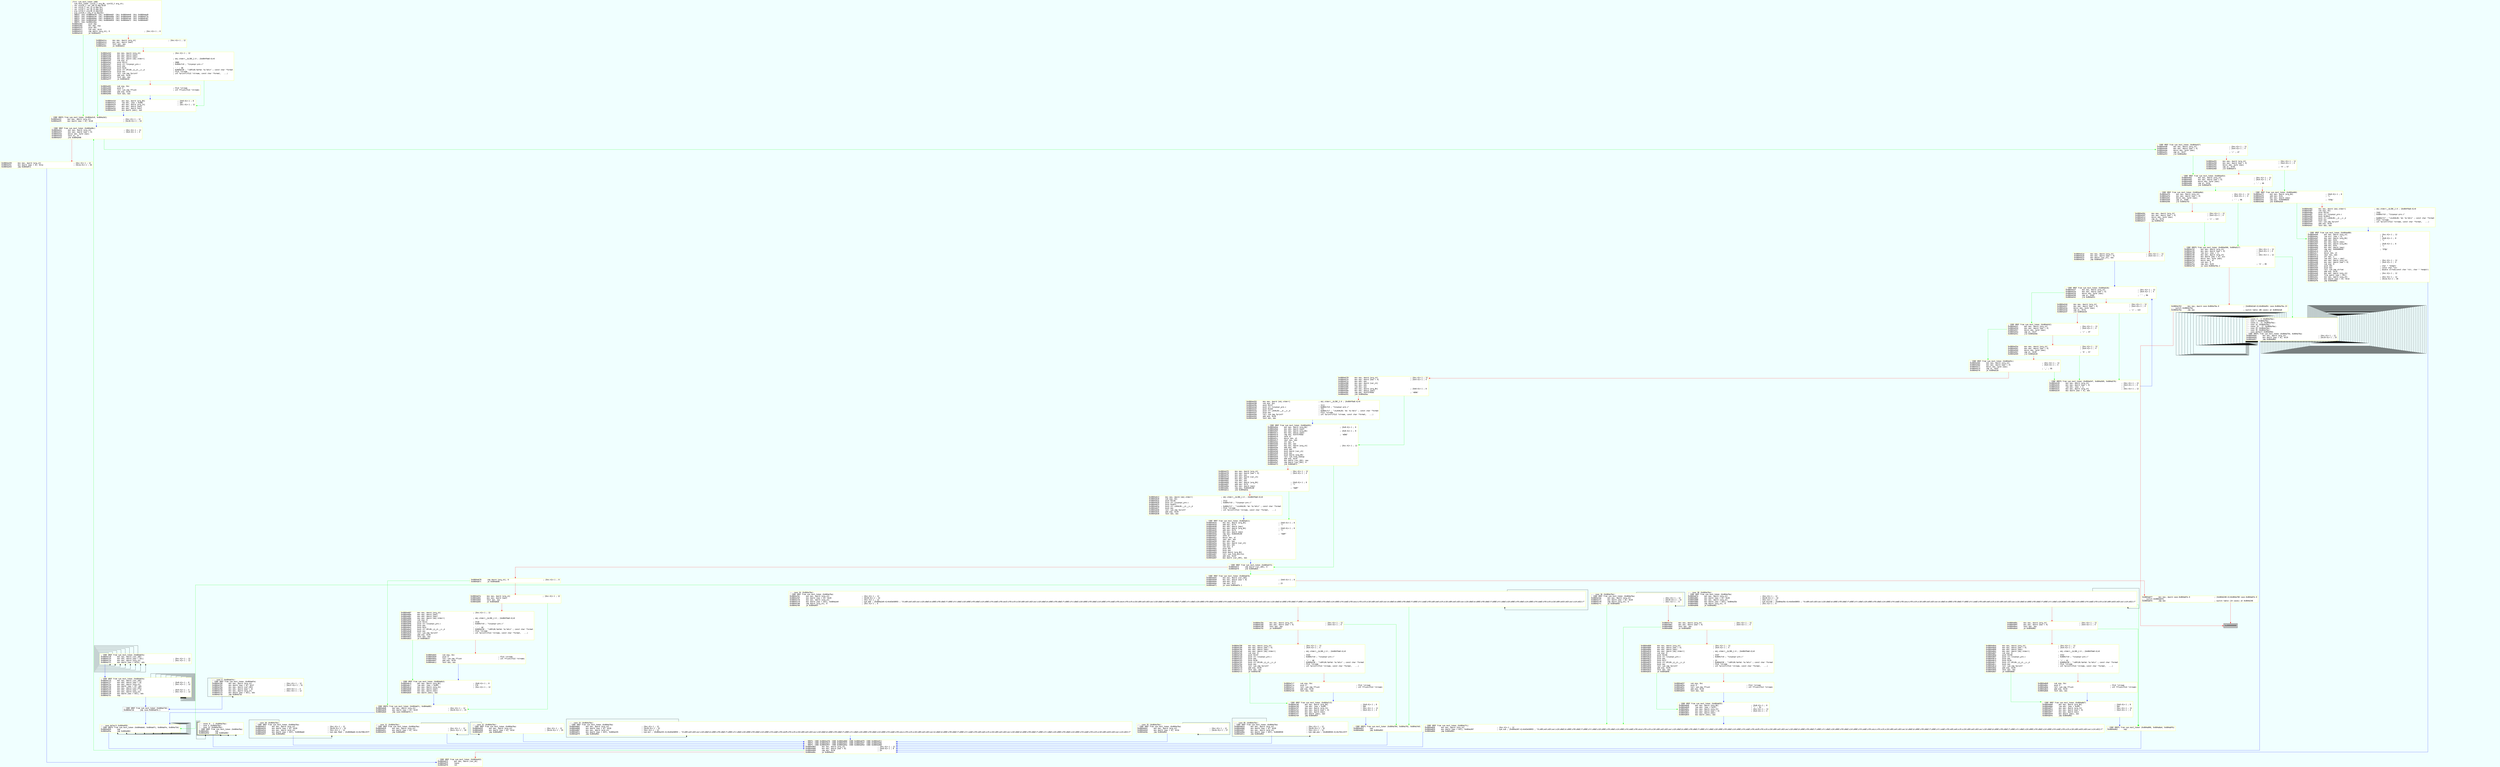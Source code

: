 digraph code {
	graph [bgcolor=azure fontsize=8 fontname="Courier" splines="ortho"];
	node [fillcolor=gray style=filled shape=box];
	edge [arrowhead="normal"];
	"0x0804a3bd" -> "0x0804a422" [color="green"];
	"0x0804a3bd" -> "0x0804a3ca" [color="red"];
	"0x0804a3bd" [URL="sym.next_token/0x0804a3bd", fillcolor="white",color="yellow", fontname="Courier",label="(fcn) sym.next_token 1466\l  sym.next_token (int32_t arg_8h, uint32_t arg_ch);\l; var uint32_t var_10h @ ebp-0x10\l; var int32_t var_ch @ ebp-0xc\l; var int32_t var_4h @ ebp-0x4\l; arg int32_t arg_8h @ ebp+0x8\l; arg uint32_t arg_ch @ ebp+0xc\l; XREFS: CALL 0x0804aa78  CALL 0x0804ab02  CALL 0x0804abb9  CALL 0x0804abd9  \l; XREFS: CALL 0x0804ac04  CALL 0x0804ad0a  CALL 0x0804aee8  CALL 0x0804af7b  \l; XREFS: CALL 0x0804b0dd  CALL 0x0804b155  CALL 0x0804b1ed  CALL 0x0804b387  \l; XREFS: CALL 0x0804b5e9  CALL 0x0804b820  CALL 0x0804ba72  CALL 0x0804bd07  \l; XREFS: CALL 0x0804c84a  \l0x0804a3bd      push ebp\l0x0804a3be      mov ebp, esp\l0x0804a3c0      push ebx\l0x0804a3c1      sub esp, 0x14\l0x0804a3c4      cmp dword [arg_ch], 0                                  ; [0xc:4]=-1 ; 0\l0x0804a3c8      je 0x804a422\l"]
	"0x0804a3ca" -> "0x0804a422" [color="green"];
	"0x0804a3ca" -> "0x0804a3d3" [color="red"];
	"0x0804a3ca" [URL="sym.next_token/0x0804a3ca", fillcolor="white",color="yellow", fontname="Courier",label="0x0804a3ca      mov eax, dword [arg_ch]                                ; [0xc:4]=-1 ; 12\l0x0804a3cd      mov eax, dword [eax]\l0x0804a3cf      test eax, eax\l0x0804a3d1      je 0x804a422\l"]
	"0x0804a3d3" -> "0x0804a410" [color="green"];
	"0x0804a3d3" -> "0x0804a401" [color="red"];
	"0x0804a3d3" [URL="sym.next_token/0x0804a3d3", fillcolor="white",color="yellow", fontname="Courier",label="0x0804a3d3      mov eax, dword [arg_ch]                                ; [0xc:4]=-1 ; 12\l0x0804a3d6      mov eax, dword [eax]\l0x0804a3d8      mov edx, dword [eax]\l0x0804a3da      mov eax, dword [obj.stderr]                            ; obj.stderr__GLIBC_2.0 ; [0x804f0a8:4]=0\l0x0804a3df      sub esp, 8\l0x0804a3e2      push 0xc11                                             ; 3089\l0x0804a3e7      push str.tinyexpr_pre.c                                ; 0x804cfc0 ; \"tinyexpr-pre.c\"\l0x0804a3ec      push edx\l0x0804a3ed      push 0x2e                                              ; '.' ; 46\l0x0804a3ef      push str.DFLOG:_d__d:__s:_d                            ; 0x804d230 ; \"\\nDFLOG:%d=%d: %s:%d\\n\" ; const char *format\l0x0804a3f4      push eax                                               ; FILE *stream\l0x0804a3f5      call sym.imp.fprintf                                   ; int fprintf(FILE *stream, const char *format,   ...)\l0x0804a3fa      add esp, 0x20\l0x0804a3fd      test eax, eax\l0x0804a3ff      je 0x804a410\l"]
	"0x0804a401" -> "0x0804a410" [color="blue"];
	"0x0804a401" [URL="sym.next_token/0x0804a401", fillcolor="white",color="yellow", fontname="Courier",label="0x0804a401      sub esp, 0xc\l0x0804a404      push 0                                                 ; FILE *stream\l0x0804a406      call sym.imp.fflush                                    ; int fflush(FILE *stream)\l0x0804a40b      add esp, 0x10\l0x0804a40e      test eax, eax\l"]
	"0x0804a410" -> "0x0804a422" [color="blue"];
	"0x0804a410" [URL="sym.next_token/0x0804a410", fillcolor="white",color="yellow", fontname="Courier",label="0x0804a410      mov eax, dword [arg_8h]                                ; [0x8:4]=-1 ; 8\l0x0804a413      lea edx, [eax + 0xb8]                                  ; 184\l0x0804a419      mov eax, dword [arg_ch]                                ; [0xc:4]=-1 ; 12\l0x0804a41c      mov eax, dword [eax]\l0x0804a41e      mov eax, dword [eax]\l0x0804a420      mov dword [edx], eax\l"]
	"0x0804a422" -> "0x0804a42c" [color="blue"];
	"0x0804a422" [URL="sym.next_token/0x0804a422", fillcolor="white",color="yellow", fontname="Courier",label="; CODE XREFS from sym.next_token (0x804a3c8, 0x804a3d1)\l0x0804a422      mov eax, dword [arg_ch]                                ; [0xc:4]=-1 ; 12\l0x0804a425      mov dword [eax + 8], 0x18                              ; [0x18:4]=-1 ; 24\l"]
	"0x0804a42c" -> "0x0804a448" [color="green"];
	"0x0804a42c" -> "0x0804a439" [color="red"];
	"0x0804a42c" [URL="sym.next_token/0x0804a42c", fillcolor="white",color="yellow", fontname="Courier",label="; CODE XREF from sym.next_token (0x804a96c)\l0x0804a42c      mov eax, dword [arg_ch]                                ; [0xc:4]=-1 ; 12\l0x0804a42f      mov eax, dword [eax + 4]                               ; [0x4:4]=-1 ; 4\l0x0804a432      movzx eax, byte [eax]\l0x0804a435      test al, al\l0x0804a437      jne 0x804a448\l"]
	"0x0804a439" -> "0x0804a972" [color="blue"];
	"0x0804a439" [URL="sym.next_token/0x0804a439", fillcolor="white",color="yellow", fontname="Courier",label="0x0804a439      mov eax, dword [arg_ch]                                ; [0xc:4]=-1 ; 12\l0x0804a43c      mov dword [eax + 8], 0x1a                              ; [0x1a:4]=-1 ; 26\l0x0804a443      jmp 0x804a972\l"]
	"0x0804a448" -> "0x0804a462" [color="green"];
	"0x0804a448" -> "0x0804a455" [color="red"];
	"0x0804a448" [URL="sym.next_token/0x0804a448", fillcolor="white",color="yellow", fontname="Courier",label="; CODE XREF from sym.next_token (0x804a437)\l0x0804a448      mov eax, dword [arg_ch]                                ; [0xc:4]=-1 ; 12\l0x0804a44b      mov eax, dword [eax + 4]                               ; [0x4:4]=-1 ; 4\l0x0804a44e      movzx eax, byte [eax]\l0x0804a451      cmp al, 0x2f                                           ; '/' ; 47\l0x0804a453      jle 0x804a462\l"]
	"0x0804a455" -> "0x0804a473" [color="green"];
	"0x0804a455" -> "0x0804a462" [color="red"];
	"0x0804a455" [URL="sym.next_token/0x0804a455", fillcolor="white",color="yellow", fontname="Courier",label="0x0804a455      mov eax, dword [arg_ch]                                ; [0xc:4]=-1 ; 12\l0x0804a458      mov eax, dword [eax + 4]                               ; [0x4:4]=-1 ; 4\l0x0804a45b      movzx eax, byte [eax]\l0x0804a45e      cmp al, 0x39                                           ; '9' ; 57\l0x0804a460      jle 0x804a473\l"]
	"0x0804a462" -> "0x0804a4fb" [color="green"];
	"0x0804a462" -> "0x0804a473" [color="red"];
	"0x0804a462" [URL="sym.next_token/0x0804a462", fillcolor="white",color="yellow", fontname="Courier",label="; CODE XREF from sym.next_token (0x804a453)\l0x0804a462      mov eax, dword [arg_ch]                                ; [0xc:4]=-1 ; 12\l0x0804a465      mov eax, dword [eax + 4]                               ; [0x4:4]=-1 ; 4\l0x0804a468      movzx eax, byte [eax]\l0x0804a46b      cmp al, 0x2e                                           ; '.' ; 46\l0x0804a46d      jne 0x804a4fb\l"]
	"0x0804a473" -> "0x0804a4a9" [color="green"];
	"0x0804a473" -> "0x0804a482" [color="red"];
	"0x0804a473" [URL="sym.next_token/0x0804a473", fillcolor="white",color="yellow", fontname="Courier",label="; CODE XREF from sym.next_token (0x804a460)\l0x0804a473      mov eax, dword [arg_8h]                                ; [0x8:4]=-1 ; 8\l0x0804a476      add eax, 0x4c                                          ; 'L'\l0x0804a479      mov eax, dword [eax]\l0x0804a47b      cmp eax, 0x69406645                                    ; 'Ef@i'\l0x0804a480      jne 0x804a4a9\l"]
	"0x0804a482" -> "0x0804a4a9" [color="blue"];
	"0x0804a482" [URL="sym.next_token/0x0804a482", fillcolor="white",color="yellow", fontname="Courier",label="0x0804a482      mov eax, dword [obj.stderr]                            ; obj.stderr__GLIBC_2.0 ; [0x804f0a8:4]=0\l0x0804a487      sub esp, 0xc\l0x0804a48a      push 0xc1e                                             ; 3102\l0x0804a48f      push str.tinyexpr_pre.c                                ; 0x804cfc0 ; \"tinyexpr-pre.c\"\l0x0804a494      push 0x30cd\l0x0804a499      push str.LAVALOG:__d:__s:_d                            ; 0x804cfcf ; \"\\nLAVALOG: %d: %s:%d\\n\" ; const char *format\l0x0804a49e      push eax                                               ; FILE *stream\l0x0804a49f      call sym.imp.fprintf                                   ; int fprintf(FILE *stream, const char *format,   ...)\l0x0804a4a4      add esp, 0x20\l0x0804a4a7      test eax, eax\l"]
	"0x0804a4a9" -> "0x0804a963" [color="blue"];
	"0x0804a4a9" [URL="sym.next_token/0x0804a4a9", fillcolor="white",color="yellow", fontname="Courier",label="; CODE XREF from sym.next_token (0x804a480)\l0x0804a4a9      mov eax, dword [arg_ch]                                ; [0xc:4]=-1 ; 12\l0x0804a4ac      lea ecx, [eax + 4]                                     ; 4\l0x0804a4af      mov eax, dword [arg_8h]                                ; [0x8:4]=-1 ; 8\l0x0804a4b2      add eax, 0x4c                                          ; 'L'\l0x0804a4b5      mov edx, dword [eax]\l0x0804a4b7      mov eax, dword [arg_8h]                                ; [0x8:4]=-1 ; 8\l0x0804a4ba      add eax, 0x4c                                          ; 'L'\l0x0804a4bd      mov eax, dword [eax]\l0x0804a4bf      cmp eax, 0x69406645                                    ; 'Ef@i'\l0x0804a4c4      sete al\l0x0804a4c7      movzx eax, al\l0x0804a4ca      imul eax, edx\l0x0804a4cd      shl eax, 2\l0x0804a4d0      lea edx, [ecx + eax]\l0x0804a4d3      mov eax, dword [arg_ch]                                ; [0xc:4]=-1 ; 12\l0x0804a4d6      mov eax, dword [eax + 4]                               ; [0x4:4]=-1 ; 4\l0x0804a4d9      sub esp, 8\l0x0804a4dc      push edx                                               ; char * *endptr\l0x0804a4dd      push eax                                               ; const char *str\l0x0804a4de      call sym.imp.strtod                                    ; double strtod(const char *str, char * *endptr)\l0x0804a4e3      add esp, 0x10\l0x0804a4e6      mov eax, dword [arg_ch]                                ; [0xc:4]=-1 ; 12\l0x0804a4e9      fstp qword [eax + 0xc]\l0x0804a4ec      mov eax, dword [arg_ch]                                ; [0xc:4]=-1 ; 12\l0x0804a4ef      mov dword [eax + 8], 0x1e                              ; [0x1e:4]=-1 ; 30\l0x0804a4f6      jmp 0x804a963\l"]
	"0x0804a4fb" -> "0x0804a742" [color="green"];
	"0x0804a4fb" -> "0x0804a50c" [color="red"];
	"0x0804a4fb" [URL="sym.next_token/0x0804a4fb", fillcolor="white",color="yellow", fontname="Courier",label="; CODE XREF from sym.next_token (0x804a46d)\l0x0804a4fb      mov eax, dword [arg_ch]                                ; [0xc:4]=-1 ; 12\l0x0804a4fe      mov eax, dword [eax + 4]                               ; [0x4:4]=-1 ; 4\l0x0804a501      movzx eax, byte [eax]\l0x0804a504      cmp al, 0x60                                           ; '`' ; 96\l0x0804a506      jle 0x804a742\l"]
	"0x0804a50c" -> "0x0804a742" [color="green"];
	"0x0804a50c" -> "0x0804a51d" [color="red"];
	"0x0804a50c" [URL="sym.next_token/0x0804a50c", fillcolor="white",color="yellow", fontname="Courier",label="0x0804a50c      mov eax, dword [arg_ch]                                ; [0xc:4]=-1 ; 12\l0x0804a50f      mov eax, dword [eax + 4]                               ; [0x4:4]=-1 ; 4\l0x0804a512      movzx eax, byte [eax]\l0x0804a515      cmp al, 0x7a                                           ; 'z' ; 122\l0x0804a517      jg 0x804a742\l"]
	"0x0804a51d" -> "0x0804a537" [color="blue"];
	"0x0804a51d" [URL="sym.next_token/0x0804a51d", fillcolor="white",color="yellow", fontname="Courier",label="0x0804a51d      mov eax, dword [arg_ch]                                ; [0xc:4]=-1 ; 12\l0x0804a520      mov eax, dword [eax + 4]                               ; [0x4:4]=-1 ; 4\l0x0804a523      mov dword [var_ch], eax\l0x0804a526      jmp 0x804a537\l"]
	"0x0804a528" -> "0x0804a537" [color="blue"];
	"0x0804a528" [URL="sym.next_token/0x0804a528", fillcolor="white",color="yellow", fontname="Courier",label="; CODE XREFS from sym.next_token (0x804a54f, 0x804a569, 0x804a576)\l0x0804a528      mov eax, dword [arg_ch]                                ; [0xc:4]=-1 ; 12\l0x0804a52b      mov eax, dword [eax + 4]                               ; [0x4:4]=-1 ; 4\l0x0804a52e      lea edx, [eax + 1]                                     ; 1\l0x0804a531      mov eax, dword [arg_ch]                                ; [0xc:4]=-1 ; 12\l0x0804a534      mov dword [eax + 4], edx\l"]
	"0x0804a537" -> "0x0804a551" [color="green"];
	"0x0804a537" -> "0x0804a544" [color="red"];
	"0x0804a537" [URL="sym.next_token/0x0804a537", fillcolor="white",color="yellow", fontname="Courier",label="; CODE XREF from sym.next_token (0x804a526)\l0x0804a537      mov eax, dword [arg_ch]                                ; [0xc:4]=-1 ; 12\l0x0804a53a      mov eax, dword [eax + 4]                               ; [0x4:4]=-1 ; 4\l0x0804a53d      movzx eax, byte [eax]\l0x0804a540      cmp al, 0x60                                           ; '`' ; 96\l0x0804a542      jle 0x804a551\l"]
	"0x0804a544" -> "0x0804a528" [color="green"];
	"0x0804a544" -> "0x0804a551" [color="red"];
	"0x0804a544" [URL="sym.next_token/0x0804a544", fillcolor="white",color="yellow", fontname="Courier",label="0x0804a544      mov eax, dword [arg_ch]                                ; [0xc:4]=-1 ; 12\l0x0804a547      mov eax, dword [eax + 4]                               ; [0x4:4]=-1 ; 4\l0x0804a54a      movzx eax, byte [eax]\l0x0804a54d      cmp al, 0x7a                                           ; 'z' ; 122\l0x0804a54f      jle 0x804a528\l"]
	"0x0804a551" -> "0x0804a56b" [color="green"];
	"0x0804a551" -> "0x0804a55e" [color="red"];
	"0x0804a551" [URL="sym.next_token/0x0804a551", fillcolor="white",color="yellow", fontname="Courier",label="; CODE XREF from sym.next_token (0x804a542)\l0x0804a551      mov eax, dword [arg_ch]                                ; [0xc:4]=-1 ; 12\l0x0804a554      mov eax, dword [eax + 4]                               ; [0x4:4]=-1 ; 4\l0x0804a557      movzx eax, byte [eax]\l0x0804a55a      cmp al, 0x2f                                           ; '/' ; 47\l0x0804a55c      jle 0x804a56b\l"]
	"0x0804a55e" -> "0x0804a528" [color="green"];
	"0x0804a55e" -> "0x0804a56b" [color="red"];
	"0x0804a55e" [URL="sym.next_token/0x0804a55e", fillcolor="white",color="yellow", fontname="Courier",label="0x0804a55e      mov eax, dword [arg_ch]                                ; [0xc:4]=-1 ; 12\l0x0804a561      mov eax, dword [eax + 4]                               ; [0x4:4]=-1 ; 4\l0x0804a564      movzx eax, byte [eax]\l0x0804a567      cmp al, 0x39                                           ; '9' ; 57\l0x0804a569      jle 0x804a528\l"]
	"0x0804a56b" -> "0x0804a528" [color="green"];
	"0x0804a56b" -> "0x0804a578" [color="red"];
	"0x0804a56b" [URL="sym.next_token/0x0804a56b", fillcolor="white",color="yellow", fontname="Courier",label="; CODE XREF from sym.next_token (0x804a55c)\l0x0804a56b      mov eax, dword [arg_ch]                                ; [0xc:4]=-1 ; 12\l0x0804a56e      mov eax, dword [eax + 4]                               ; [0x4:4]=-1 ; 4\l0x0804a571      movzx eax, byte [eax]\l0x0804a574      cmp al, 0x5f                                           ; '_' ; 95\l0x0804a576      je 0x804a528\l"]
	"0x0804a578" -> "0x0804a5ba" [color="green"];
	"0x0804a578" -> "0x0804a593" [color="red"];
	"0x0804a578" [URL="sym.next_token/0x0804a578", fillcolor="white",color="yellow", fontname="Courier",label="0x0804a578      mov eax, dword [arg_ch]                                ; [0xc:4]=-1 ; 12\l0x0804a57b      mov eax, dword [eax + 4]                               ; [0x4:4]=-1 ; 4\l0x0804a57e      mov edx, eax\l0x0804a580      mov eax, dword [var_ch]\l0x0804a583      mov ebx, edx\l0x0804a585      sub ebx, eax\l0x0804a587      mov eax, dword [arg_8h]                                ; [0x8:4]=-1 ; 8\l0x0804a58a      mov eax, dword [eax]\l0x0804a58c      cmp eax, 0x4757456d                                    ; 'mEWG'\l0x0804a591      jne 0x804a5ba\l"]
	"0x0804a593" -> "0x0804a5ba" [color="blue"];
	"0x0804a593" [URL="sym.next_token/0x0804a593", fillcolor="white",color="yellow", fontname="Courier",label="0x0804a593      mov eax, dword [obj.stderr]                            ; obj.stderr__GLIBC_2.0 ; [0x804f0a8:4]=0\l0x0804a598      sub esp, 0xc\l0x0804a59b      push 0xc27                                             ; 3111\l0x0804a5a0      push str.tinyexpr_pre.c                                ; 0x804cfc0 ; \"tinyexpr-pre.c\"\l0x0804a5a5      push 0x2d3                                             ; 723\l0x0804a5aa      push str.LAVALOG:__d:__s:_d                            ; 0x804cfcf ; \"\\nLAVALOG: %d: %s:%d\\n\" ; const char *format\l0x0804a5af      push eax                                               ; FILE *stream\l0x0804a5b0      call sym.imp.fprintf                                   ; int fprintf(FILE *stream, const char *format,   ...)\l0x0804a5b5      add esp, 0x20\l0x0804a5b8      test eax, eax\l"]
	"0x0804a5ba" -> "0x0804a672" [color="green"];
	"0x0804a5ba" -> "0x0804a5f5" [color="red"];
	"0x0804a5ba" [URL="sym.next_token/0x0804a5ba", fillcolor="white",color="yellow", fontname="Courier",label="; CODE XREF from sym.next_token (0x804a591)\l0x0804a5ba      mov eax, dword [arg_8h]                                ; [0x8:4]=-1 ; 8\l0x0804a5bd      mov edx, dword [eax]\l0x0804a5bf      mov eax, dword [arg_8h]                                ; [0x8:4]=-1 ; 8\l0x0804a5c2      mov eax, dword [eax]\l0x0804a5c4      cmp eax, 0x4757456d                                    ; 'mEWG'\l0x0804a5c9      sete al\l0x0804a5cc      movzx eax, al\l0x0804a5cf      imul eax, edx\l0x0804a5d2      shl eax, 5\l0x0804a5d5      mov edx, eax\l0x0804a5d7      mov eax, dword [arg_ch]                                ; [0xc:4]=-1 ; 12\l0x0804a5da      add eax, edx\l0x0804a5dc      push ebx\l0x0804a5dd      push dword [var_ch]\l0x0804a5e0      push eax\l0x0804a5e1      push dword [arg_8h]\l0x0804a5e4      call sym.find_lookup\l0x0804a5e9      add esp, 0x10\l0x0804a5ec      mov dword [var_10h], eax\l0x0804a5ef      cmp dword [var_10h], 0\l0x0804a5f3      jne 0x804a672\l"]
	"0x0804a5f5" -> "0x0804a63a" [color="green"];
	"0x0804a5f5" -> "0x0804a613" [color="red"];
	"0x0804a5f5" [URL="sym.next_token/0x0804a5f5", fillcolor="white",color="yellow", fontname="Courier",label="0x0804a5f5      mov eax, dword [arg_ch]                                ; [0xc:4]=-1 ; 12\l0x0804a5f8      mov eax, dword [eax + 4]                               ; [0x4:4]=-1 ; 4\l0x0804a5fb      mov edx, eax\l0x0804a5fd      mov eax, dword [var_ch]\l0x0804a600      mov ebx, edx\l0x0804a602      sub ebx, eax\l0x0804a604      mov eax, dword [arg_8h]                                ; [0x8:4]=-1 ; 8\l0x0804a607      add eax, 0x74                                          ; 't'\l0x0804a60a      mov eax, dword [eax]\l0x0804a60c      cmp eax, 0x66426148                                    ; 'HaBf'\l0x0804a611      jne 0x804a63a\l"]
	"0x0804a613" -> "0x0804a63a" [color="blue"];
	"0x0804a613" [URL="sym.next_token/0x0804a613", fillcolor="white",color="yellow", fontname="Courier",label="0x0804a613      mov eax, dword [obj.stderr]                            ; obj.stderr__GLIBC_2.0 ; [0x804f0a8:4]=0\l0x0804a618      sub esp, 0xc\l0x0804a61b      push 0xc28                                             ; 3112\l0x0804a620      push str.tinyexpr_pre.c                                ; 0x804cfc0 ; \"tinyexpr-pre.c\"\l0x0804a625      push 0xa97c\l0x0804a62a      push str.LAVALOG:__d:__s:_d                            ; 0x804cfcf ; \"\\nLAVALOG: %d: %s:%d\\n\" ; const char *format\l0x0804a62f      push eax                                               ; FILE *stream\l0x0804a630      call sym.imp.fprintf                                   ; int fprintf(FILE *stream, const char *format,   ...)\l0x0804a635      add esp, 0x20\l0x0804a638      test eax, eax\l"]
	"0x0804a63a" -> "0x0804a672" [color="blue"];
	"0x0804a63a" [URL="sym.next_token/0x0804a63a", fillcolor="white",color="yellow", fontname="Courier",label="; CODE XREF from sym.next_token (0x804a611)\l0x0804a63a      mov eax, dword [arg_8h]                                ; [0x8:4]=-1 ; 8\l0x0804a63d      add eax, 0x74                                          ; 't'\l0x0804a640      mov edx, dword [eax]\l0x0804a642      mov eax, dword [arg_8h]                                ; [0x8:4]=-1 ; 8\l0x0804a645      add eax, 0x74                                          ; 't'\l0x0804a648      mov eax, dword [eax]\l0x0804a64a      cmp eax, 0x66426148                                    ; 'HaBf'\l0x0804a64f      sete al\l0x0804a652      movzx eax, al\l0x0804a655      imul eax, edx\l0x0804a658      mov edx, eax\l0x0804a65a      mov eax, dword [var_ch]\l0x0804a65d      add eax, edx\l0x0804a65f      sub esp, 4\l0x0804a662      push ebx\l0x0804a663      push eax\l0x0804a664      push dword [arg_8h]\l0x0804a667      call sym.find_builtin\l0x0804a66c      add esp, 0x10\l0x0804a66f      mov dword [var_10h], eax\l"]
	"0x0804a672" -> "0x0804a6e5" [color="green"];
	"0x0804a672" -> "0x0804a678" [color="red"];
	"0x0804a672" [URL="sym.next_token/0x0804a672", fillcolor="white",color="yellow", fontname="Courier",label="; CODE XREF from sym.next_token (0x804a5f3)\l0x0804a672      cmp dword [var_10h], 0\l0x0804a676      jne 0x804a6e5\l"]
	"0x0804a678" -> "0x0804a6d6" [color="green"];
	"0x0804a678" -> "0x0804a67e" [color="red"];
	"0x0804a678" [URL="sym.next_token/0x0804a678", fillcolor="white",color="yellow", fontname="Courier",label="0x0804a678      cmp dword [arg_ch], 0                                  ; [0xc:4]=-1 ; 0\l0x0804a67c      je 0x804a6d6\l"]
	"0x0804a67e" -> "0x0804a6d6" [color="green"];
	"0x0804a67e" -> "0x0804a687" [color="red"];
	"0x0804a67e" [URL="sym.next_token/0x0804a67e", fillcolor="white",color="yellow", fontname="Courier",label="0x0804a67e      mov eax, dword [arg_ch]                                ; [0xc:4]=-1 ; 12\l0x0804a681      mov eax, dword [eax]\l0x0804a683      test eax, eax\l0x0804a685      je 0x804a6d6\l"]
	"0x0804a687" -> "0x0804a6c4" [color="green"];
	"0x0804a687" -> "0x0804a6b5" [color="red"];
	"0x0804a687" [URL="sym.next_token/0x0804a687", fillcolor="white",color="yellow", fontname="Courier",label="0x0804a687      mov eax, dword [arg_ch]                                ; [0xc:4]=-1 ; 12\l0x0804a68a      mov eax, dword [eax]\l0x0804a68c      mov edx, dword [eax]\l0x0804a68e      mov eax, dword [obj.stderr]                            ; obj.stderr__GLIBC_2.0 ; [0x804f0a8:4]=0\l0x0804a693      sub esp, 8\l0x0804a696      push 0xc2c                                             ; 3116\l0x0804a69b      push str.tinyexpr_pre.c                                ; 0x804cfc0 ; \"tinyexpr-pre.c\"\l0x0804a6a0      push edx\l0x0804a6a1      push 0x2c                                              ; ',' ; 44\l0x0804a6a3      push str.DFLOG:_d__d:__s:_d                            ; 0x804d230 ; \"\\nDFLOG:%d=%d: %s:%d\\n\" ; const char *format\l0x0804a6a8      push eax                                               ; FILE *stream\l0x0804a6a9      call sym.imp.fprintf                                   ; int fprintf(FILE *stream, const char *format,   ...)\l0x0804a6ae      add esp, 0x20\l0x0804a6b1      test eax, eax\l0x0804a6b3      je 0x804a6c4\l"]
	"0x0804a6b5" -> "0x0804a6c4" [color="blue"];
	"0x0804a6b5" [URL="sym.next_token/0x0804a6b5", fillcolor="white",color="yellow", fontname="Courier",label="0x0804a6b5      sub esp, 0xc\l0x0804a6b8      push 0                                                 ; FILE *stream\l0x0804a6ba      call sym.imp.fflush                                    ; int fflush(FILE *stream)\l0x0804a6bf      add esp, 0x10\l0x0804a6c2      test eax, eax\l"]
	"0x0804a6c4" -> "0x0804a6d6" [color="blue"];
	"0x0804a6c4" [URL="sym.next_token/0x0804a6c4", fillcolor="white",color="yellow", fontname="Courier",label="; CODE XREF from sym.next_token (0x804a6b3)\l0x0804a6c4      mov eax, dword [arg_8h]                                ; [0x8:4]=-1 ; 8\l0x0804a6c7      lea edx, [eax + 0xb0]                                  ; 176\l0x0804a6cd      mov eax, dword [arg_ch]                                ; [0xc:4]=-1 ; 12\l0x0804a6d0      mov eax, dword [eax]\l0x0804a6d2      mov eax, dword [eax]\l0x0804a6d4      mov dword [edx], eax\l"]
	"0x0804a6d6" -> "0x0804a959" [color="blue"];
	"0x0804a6d6" [URL="sym.next_token/0x0804a6d6", fillcolor="white",color="yellow", fontname="Courier",label="; CODE XREFS from sym.next_token (0x804a67c, 0x804a685)\l0x0804a6d6      mov eax, dword [arg_ch]                                ; [0xc:4]=-1 ; 12\l0x0804a6d9      mov dword [eax + 8], 0x19                              ; [0x19:4]=-1 ; 25\l0x0804a6e0      jmp case.0x804a6fe.1\l"]
	"0x0804a6e5" -> "0x0804a959" [color="green"];
	"0x0804a6e5" -> "0x0804a6f7" [color="red"];
	"0x0804a6e5" [URL="sym.next_token/0x0804a6e5", fillcolor="white",color="yellow", fontname="Courier",label="; CODE XREF from sym.next_token (0x804a676)\l0x0804a6e5      mov eax, dword [var_10h]\l0x0804a6e8      mov eax, dword [eax + 8]                               ; [0x8:4]=-1 ; 8\l0x0804a6eb      and eax, 0x1f\l0x0804a6ee      cmp eax, 0x17                                          ; 23\l0x0804a6f1      ja case.0x804a6fe.1\l"]
	"0x0804a6f7" -> "0xffffffffffffffff" [color="red"];
	"0x0804a700" -> "0x0804a700" [color2="red"];
	"0x0804a959" -> "0x0804a959" [color2="red"];
	"0x0804a959" -> "0x0804a959" [color2="red"];
	"0x0804a959" -> "0x0804a959" [color2="red"];
	"0x0804a959" -> "0x0804a959" [color2="red"];
	"0x0804a959" -> "0x0804a959" [color2="red"];
	"0x0804a959" -> "0x0804a959" [color2="red"];
	"0x0804a959" -> "0x0804a959" [color2="red"];
	"0x0804a724" -> "0x0804a724" [color2="red"];
	"0x0804a724" -> "0x0804a724" [color2="red"];
	"0x0804a724" -> "0x0804a724" [color2="red"];
	"0x0804a724" -> "0x0804a724" [color2="red"];
	"0x0804a724" -> "0x0804a724" [color2="red"];
	"0x0804a724" -> "0x0804a724" [color2="red"];
	"0x0804a724" -> "0x0804a724" [color2="red"];
	"0x0804a724" -> "0x0804a724" [color2="red"];
	"0x0804a718" -> "0x0804a718" [color2="red"];
	"0x0804a718" -> "0x0804a718" [color2="red"];
	"0x0804a718" -> "0x0804a718" [color2="red"];
	"0x0804a718" -> "0x0804a718" [color2="red"];
	"0x0804a718" -> "0x0804a718" [color2="red"];
	"0x0804a718" -> "0x0804a718" [color2="red"];
	"0x0804a718" -> "0x0804a718" [color2="red"];
	"0x0804a718" -> "0x0804a718" [color2="red"];
	"0x0804a6f7" [URL="sym.next_token/0x0804a6f7", fillcolor="white",color="yellow", fontname="Courier",label="0x0804a6f7      mov eax, dword case.0x804a6fe.0                        ; [0x804d248:4]=0x804a700 case.0x804a6fe.0\l;-- switch.0x0804a6fe:\l0x0804a6fe      jmp eax                                                ; switch table (24 cases) at 0x804d248\l"]
	"0x0804a700" -> "0x0804a73d" [color="blue"];
	"0x0804a700" [URL="sym.next_token/0x0804a700", fillcolor="white",color="yellow", fontname="Courier",label=";-- case 0 (0x804a6fe):\l; CODE XREF from sym.next_token (0x804a6fe)\l0x0804a700      mov eax, dword [arg_ch]                                ; [0xc:4]=-1 ; 12\l0x0804a703      mov dword [eax + 8], 0x1f                              ; [0x1f:4]=-1 ; 31\l0x0804a70a      mov eax, dword [var_10h]\l0x0804a70d      mov edx, dword [eax + 4]                               ; [0x4:4]=-1 ; 4\l0x0804a710      mov eax, dword [arg_ch]                                ; [0xc:4]=-1 ; 12\l0x0804a713      mov dword [eax + 0xc], edx\l0x0804a716      jmp 0x804a73d\l"]
	"0x0804a718" -> "0x0804a724" [color="blue"];
	"0x0804a718" [URL="sym.next_token/0x0804a718", fillcolor="white",color="yellow", fontname="Courier",label="; CODE XREF from sym.next_token (0x804a6fe)\l0x0804a718      mov eax, dword [var_10h]\l0x0804a71b      mov edx, dword [eax + 0xc]                             ; [0xc:4]=-1 ; 12\l0x0804a71e      mov eax, dword [arg_ch]                                ; [0xc:4]=-1 ; 12\l0x0804a721      mov dword [eax + 0x14], edx\l"]
	"0x0804a724" -> "0x0804a73d" [color="blue"];
	"0x0804a724" [URL="sym.next_token/0x0804a724", fillcolor="white",color="yellow", fontname="Courier",label="; CODE XREF from sym.next_token (0x804a6fe)\l0x0804a724      mov eax, dword [var_10h]\l0x0804a727      mov edx, dword [eax + 8]                               ; [0x8:4]=-1 ; 8\l0x0804a72a      mov eax, dword [arg_ch]                                ; [0xc:4]=-1 ; 12\l0x0804a72d      mov dword [eax + 8], edx\l0x0804a730      mov eax, dword [var_10h]\l0x0804a733      mov edx, dword [eax + 4]                               ; [0x4:4]=-1 ; 4\l0x0804a736      mov eax, dword [arg_ch]                                ; [0xc:4]=-1 ; 12\l0x0804a739      mov dword [eax + 0xc], edx\l0x0804a73c      nop\l"]
	"0x0804a73d" -> "0x0804a959" [color="blue"];
	"0x0804a73d" [URL="sym.next_token/0x0804a73d", fillcolor="white",color="#7f7f7f", fontname="Courier",label="; CODE XREF from sym.next_token (0x804a716)\l0x0804a73d      jmp case.0x804a6fe.1\l"]
	"0x0804a742" -> "0x0804a94d" [color="green"];
	"0x0804a742" -> "0x0804a763" [color="red"];
	"0x0804a742" [URL="sym.next_token/0x0804a742", fillcolor="white",color="yellow", fontname="Courier",label="; CODE XREFS from sym.next_token (0x804a506, 0x804a517)\l0x0804a742      mov eax, dword [arg_ch]                                ; [0xc:4]=-1 ; 12\l0x0804a745      mov eax, dword [eax + 4]                               ; [0x4:4]=-1 ; 4\l0x0804a748      lea ecx, [eax + 1]                                     ; 1\l0x0804a74b      mov edx, dword [arg_ch]                                ; [0xc:4]=-1 ; 12\l0x0804a74e      mov dword [edx + 4], ecx\l0x0804a751      movzx eax, byte [eax]\l0x0804a754      movsx eax, al\l0x0804a757      sub eax, 9\l0x0804a75a      cmp eax, 0x55                                          ; 'U' ; 85\l0x0804a75d      ja case.0x804a76a.2\l"]
	"0x0804a763" -> "0xffffffffffffffff" [color="red"];
	"0x0804a95c" -> "0x0804a95c" [color2="red"];
	"0x0804a95c" -> "0x0804a95c" [color2="red"];
	"0x0804a94d" -> "0x0804a94d" [color2="red"];
	"0x0804a94d" -> "0x0804a94d" [color2="red"];
	"0x0804a95c" -> "0x0804a95c" [color2="red"];
	"0x0804a94d" -> "0x0804a94d" [color2="red"];
	"0x0804a94d" -> "0x0804a94d" [color2="red"];
	"0x0804a94d" -> "0x0804a94d" [color2="red"];
	"0x0804a94d" -> "0x0804a94d" [color2="red"];
	"0x0804a94d" -> "0x0804a94d" [color2="red"];
	"0x0804a94d" -> "0x0804a94d" [color2="red"];
	"0x0804a94d" -> "0x0804a94d" [color2="red"];
	"0x0804a94d" -> "0x0804a94d" [color2="red"];
	"0x0804a94d" -> "0x0804a94d" [color2="red"];
	"0x0804a94d" -> "0x0804a94d" [color2="red"];
	"0x0804a94d" -> "0x0804a94d" [color2="red"];
	"0x0804a94d" -> "0x0804a94d" [color2="red"];
	"0x0804a94d" -> "0x0804a94d" [color2="red"];
	"0x0804a94d" -> "0x0804a94d" [color2="red"];
	"0x0804a94d" -> "0x0804a94d" [color2="red"];
	"0x0804a94d" -> "0x0804a94d" [color2="red"];
	"0x0804a94d" -> "0x0804a94d" [color2="red"];
	"0x0804a94d" -> "0x0804a94d" [color2="red"];
	"0x0804a95c" -> "0x0804a95c" [color2="red"];
	"0x0804a94d" -> "0x0804a94d" [color2="red"];
	"0x0804a94d" -> "0x0804a94d" [color2="red"];
	"0x0804a94d" -> "0x0804a94d" [color2="red"];
	"0x0804a94d" -> "0x0804a94d" [color2="red"];
	"0x0804a913" -> "0x0804a913" [color2="red"];
	"0x0804a94d" -> "0x0804a94d" [color2="red"];
	"0x0804a94d" -> "0x0804a94d" [color2="red"];
	"0x0804a929" -> "0x0804a929" [color2="red"];
	"0x0804a935" -> "0x0804a935" [color2="red"];
	"0x0804a865" -> "0x0804a865" [color2="red"];
	"0x0804a76c" -> "0x0804a76c" [color2="red"];
	"0x0804a941" -> "0x0804a941" [color2="red"];
	"0x0804a7ee" -> "0x0804a7ee" [color2="red"];
	"0x0804a94d" -> "0x0804a94d" [color2="red"];
	"0x0804a87e" -> "0x0804a87e" [color2="red"];
	"0x0804a94d" -> "0x0804a94d" [color2="red"];
	"0x0804a94d" -> "0x0804a94d" [color2="red"];
	"0x0804a94d" -> "0x0804a94d" [color2="red"];
	"0x0804a94d" -> "0x0804a94d" [color2="red"];
	"0x0804a94d" -> "0x0804a94d" [color2="red"];
	"0x0804a94d" -> "0x0804a94d" [color2="red"];
	"0x0804a94d" -> "0x0804a94d" [color2="red"];
	"0x0804a94d" -> "0x0804a94d" [color2="red"];
	"0x0804a94d" -> "0x0804a94d" [color2="red"];
	"0x0804a94d" -> "0x0804a94d" [color2="red"];
	"0x0804a94d" -> "0x0804a94d" [color2="red"];
	"0x0804a94d" -> "0x0804a94d" [color2="red"];
	"0x0804a94d" -> "0x0804a94d" [color2="red"];
	"0x0804a94d" -> "0x0804a94d" [color2="red"];
	"0x0804a94d" -> "0x0804a94d" [color2="red"];
	"0x0804a94d" -> "0x0804a94d" [color2="red"];
	"0x0804a94d" -> "0x0804a94d" [color2="red"];
	"0x0804a94d" -> "0x0804a94d" [color2="red"];
	"0x0804a94d" -> "0x0804a94d" [color2="red"];
	"0x0804a94d" -> "0x0804a94d" [color2="red"];
	"0x0804a94d" -> "0x0804a94d" [color2="red"];
	"0x0804a94d" -> "0x0804a94d" [color2="red"];
	"0x0804a94d" -> "0x0804a94d" [color2="red"];
	"0x0804a94d" -> "0x0804a94d" [color2="red"];
	"0x0804a94d" -> "0x0804a94d" [color2="red"];
	"0x0804a94d" -> "0x0804a94d" [color2="red"];
	"0x0804a94d" -> "0x0804a94d" [color2="red"];
	"0x0804a94d" -> "0x0804a94d" [color2="red"];
	"0x0804a94d" -> "0x0804a94d" [color2="red"];
	"0x0804a94d" -> "0x0804a94d" [color2="red"];
	"0x0804a94d" -> "0x0804a94d" [color2="red"];
	"0x0804a94d" -> "0x0804a94d" [color2="red"];
	"0x0804a94d" -> "0x0804a94d" [color2="red"];
	"0x0804a94d" -> "0x0804a94d" [color2="red"];
	"0x0804a94d" -> "0x0804a94d" [color2="red"];
	"0x0804a94d" -> "0x0804a94d" [color2="red"];
	"0x0804a94d" -> "0x0804a94d" [color2="red"];
	"0x0804a94d" -> "0x0804a94d" [color2="red"];
	"0x0804a94d" -> "0x0804a94d" [color2="red"];
	"0x0804a94d" -> "0x0804a94d" [color2="red"];
	"0x0804a94d" -> "0x0804a94d" [color2="red"];
	"0x0804a94d" -> "0x0804a94d" [color2="red"];
	"0x0804a94d" -> "0x0804a94d" [color2="red"];
	"0x0804a94d" -> "0x0804a94d" [color2="red"];
	"0x0804a94d" -> "0x0804a94d" [color2="red"];
	"0x0804a94d" -> "0x0804a94d" [color2="red"];
	"0x0804a8fd" -> "0x0804a8fd" [color2="red"];
	"0x0804a763" [URL="sym.next_token/0x0804a763", fillcolor="white",color="yellow", fontname="Courier",label="0x0804a763      mov eax, dword case.0x804a76a.0                        ; [0x804d2a8:4]=0x804a95c case.0x804a76a.23\l;-- switch.0x0804a76a:\l0x0804a76a      jmp eax                                                ; switch table (86 cases) at 0x804d2a8\l"]
	"0x0804a76c" -> "0x0804a95f" [color="green"];
	"0x0804a76c" -> "0x0804a78a" [color="red"];
	"0x0804a76c" [URL="sym.next_token/0x0804a76c", fillcolor="white",color="yellow", fontname="Courier",label=";-- case 34 (0x804a76a):\l; CODE XREF from sym.next_token (0x804a76a)\l0x0804a76c      mov eax, dword [arg_ch]                                ; [0xc:4]=-1 ; 12\l0x0804a76f      mov dword [eax + 8], 0x20                              ; [0x20:4]=-1 ; 32\l0x0804a776      mov eax, dword [arg_ch]                                ; [0xc:4]=-1 ; 12\l0x0804a779      mov dword [eax + 0xc], 0x804a2e9                       ; sym.add ; [0x804a2e9:4]=0x83e58955 ; \"U\\x89\\xe5\\x83\\xec\\x10\\x8bE\\b\\x89E\\xf8\\x8bE\\f\\x89E\\xfc\\x8bE\\x10\\x89E\\xf0\\x8bE\\x14\\x89E\\xf4\\xddE\\xf8\\xdcE\\xf0\\xc9\\xc3U\\x89\\xe5\\x83\\xec\\x10\\x8bE\\b\\x89E\\xf8\\x8bE\\f\\x89E\\xfc\\x8bE\\x10\\x89E\\xf0\\x8bE\\x14\\x89E\\xf4\\xddE\\xf8\\xdce\\xf0\\xc9\\xc3U\\x89\\xe5\\x83\\xec\\x10\\x8bE\\b\\x89E\\xf8\\x8bE\\f\\x89E\\xfc\\x8bE\\x10\\x89E\\xf0\\x8bE\\x14\\x89E\\xf4\\xddE\\xf8\\xdcM\\xf0\\xc9\\xc3U\\x89\\xe5\\x83\\xec\\x10\\x8bE\\b\\x89E\\xf8\\x8bE\\f\\x89E\\xfc\\x8bE\\x10\\x89E\\xf0\\x8bE\\x14\\x89E\\xf4\\xddE\\xf8\\xdcu\\xf0\\xc9\\xc3U\\x89\\xe5\\x83\\xec\\b\\x8bE\\b\\x89E\\xf8\\x8bE\\f\\x89E\\xfc\\xddE\\xf8\\xd9\\xe0\\xc9\\xc3U\\x89\\xe5\\x83\\xec\\x10\\x8bE\\b\\x89E\\xf8\\x8bE\\f\\x89E\\xfc\\x8bE\\x10\\x89E\\xf0\\x8bE\\x14\\x89E\\xf4\\xddE\\xf0\\xc9\\xc3U\\x89\\xe5S\\x83\\xec\\x14\\x83}\\f\"\l0x0804a780      cmp dword [arg_ch], 0                                  ; [0xc:4]=-1 ; 0\l0x0804a784      je 0x804a95f\l"]
	"0x0804a78a" -> "0x0804a95f" [color="green"];
	"0x0804a78a" -> "0x0804a798" [color="red"];
	"0x0804a78a" [URL="sym.next_token/0x0804a78a", fillcolor="white",color="yellow", fontname="Courier",label="0x0804a78a      mov eax, dword [arg_ch]                                ; [0xc:4]=-1 ; 12\l0x0804a78d      mov eax, dword [eax + 4]                               ; [0x4:4]=-1 ; 4\l0x0804a790      test eax, eax\l0x0804a792      je 0x804a95f\l"]
	"0x0804a798" -> "0x0804a7d6" [color="green"];
	"0x0804a798" -> "0x0804a7c7" [color="red"];
	"0x0804a798" [URL="sym.next_token/0x0804a798", fillcolor="white",color="yellow", fontname="Courier",label="0x0804a798      mov eax, dword [arg_ch]                                ; [0xc:4]=-1 ; 12\l0x0804a79b      mov eax, dword [eax + 4]                               ; [0x4:4]=-1 ; 4\l0x0804a79e      mov edx, dword [eax]\l0x0804a7a0      mov eax, dword [obj.stderr]                            ; obj.stderr__GLIBC_2.0 ; [0x804f0a8:4]=0\l0x0804a7a5      sub esp, 8\l0x0804a7a8      push 0xc47                                             ; 3143\l0x0804a7ad      push str.tinyexpr_pre.c                                ; 0x804cfc0 ; \"tinyexpr-pre.c\"\l0x0804a7b2      push edx\l0x0804a7b3      push 0x28                                              ; '(' ; 40\l0x0804a7b5      push str.DFLOG:_d__d:__s:_d                            ; 0x804d230 ; \"\\nDFLOG:%d=%d: %s:%d\\n\" ; const char *format\l0x0804a7ba      push eax                                               ; FILE *stream\l0x0804a7bb      call sym.imp.fprintf                                   ; int fprintf(FILE *stream, const char *format,   ...)\l0x0804a7c0      add esp, 0x20\l0x0804a7c3      test eax, eax\l0x0804a7c5      je 0x804a7d6\l"]
	"0x0804a7c7" -> "0x0804a7d6" [color="blue"];
	"0x0804a7c7" [URL="sym.next_token/0x0804a7c7", fillcolor="white",color="yellow", fontname="Courier",label="0x0804a7c7      sub esp, 0xc\l0x0804a7ca      push 0                                                 ; FILE *stream\l0x0804a7cc      call sym.imp.fflush                                    ; int fflush(FILE *stream)\l0x0804a7d1      add esp, 0x10\l0x0804a7d4      test eax, eax\l"]
	"0x0804a7d6" -> "0x0804a95f" [color="blue"];
	"0x0804a7d6" [URL="sym.next_token/0x0804a7d6", fillcolor="white",color="yellow", fontname="Courier",label="; CODE XREF from sym.next_token (0x804a7c5)\l0x0804a7d6      mov eax, dword [arg_8h]                                ; [0x8:4]=-1 ; 8\l0x0804a7d9      lea edx, [eax + 0xa0]                                  ; 160\l0x0804a7df      mov eax, dword [arg_ch]                                ; [0xc:4]=-1 ; 12\l0x0804a7e2      mov eax, dword [eax + 4]                               ; [0x4:4]=-1 ; 4\l0x0804a7e5      mov eax, dword [eax]\l0x0804a7e7      mov dword [edx], eax\l0x0804a7e9      jmp 0x804a95f\l"]
	"0x0804a7ee" -> "0x0804a856" [color="green"];
	"0x0804a7ee" -> "0x0804a7fe" [color="red"];
	"0x0804a7ee" [URL="sym.next_token/0x0804a7ee", fillcolor="white",color="yellow", fontname="Courier",label=";-- case 36 (0x804a76a):\l; CODE XREF from sym.next_token (0x804a76a)\l0x0804a7ee      mov eax, dword [arg_ch]                                ; [0xc:4]=-1 ; 12\l0x0804a7f1      mov dword [eax + 8], 0x20                              ; [0x20:4]=-1 ; 32\l0x0804a7f8      cmp dword [arg_ch], 0                                  ; [0xc:4]=-1 ; 0\l0x0804a7fc      je 0x804a856\l"]
	"0x0804a7fe" -> "0x0804a856" [color="green"];
	"0x0804a7fe" -> "0x0804a808" [color="red"];
	"0x0804a7fe" [URL="sym.next_token/0x0804a7fe", fillcolor="white",color="yellow", fontname="Courier",label="0x0804a7fe      mov eax, dword [arg_ch]                                ; [0xc:4]=-1 ; 12\l0x0804a801      mov eax, dword [eax + 4]                               ; [0x4:4]=-1 ; 4\l0x0804a804      test eax, eax\l0x0804a806      je 0x804a856\l"]
	"0x0804a808" -> "0x0804a846" [color="green"];
	"0x0804a808" -> "0x0804a837" [color="red"];
	"0x0804a808" [URL="sym.next_token/0x0804a808", fillcolor="white",color="yellow", fontname="Courier",label="0x0804a808      mov eax, dword [arg_ch]                                ; [0xc:4]=-1 ; 12\l0x0804a80b      mov eax, dword [eax + 4]                               ; [0x4:4]=-1 ; 4\l0x0804a80e      mov edx, dword [eax]\l0x0804a810      mov eax, dword [obj.stderr]                            ; obj.stderr__GLIBC_2.0 ; [0x804f0a8:4]=0\l0x0804a815      sub esp, 8\l0x0804a818      push 0xc4b                                             ; 3147\l0x0804a81d      push str.tinyexpr_pre.c                                ; 0x804cfc0 ; \"tinyexpr-pre.c\"\l0x0804a822      push edx\l0x0804a823      push 0x17                                              ; 23\l0x0804a825      push str.DFLOG:_d__d:__s:_d                            ; 0x804d230 ; \"\\nDFLOG:%d=%d: %s:%d\\n\" ; const char *format\l0x0804a82a      push eax                                               ; FILE *stream\l0x0804a82b      call sym.imp.fprintf                                   ; int fprintf(FILE *stream, const char *format,   ...)\l0x0804a830      add esp, 0x20\l0x0804a833      test eax, eax\l0x0804a835      je 0x804a846\l"]
	"0x0804a837" -> "0x0804a846" [color="blue"];
	"0x0804a837" [URL="sym.next_token/0x0804a837", fillcolor="white",color="yellow", fontname="Courier",label="0x0804a837      sub esp, 0xc\l0x0804a83a      push 0                                                 ; FILE *stream\l0x0804a83c      call sym.imp.fflush                                    ; int fflush(FILE *stream)\l0x0804a841      add esp, 0x10\l0x0804a844      test eax, eax\l"]
	"0x0804a846" -> "0x0804a856" [color="blue"];
	"0x0804a846" [URL="sym.next_token/0x0804a846", fillcolor="white",color="yellow", fontname="Courier",label="; CODE XREF from sym.next_token (0x804a835)\l0x0804a846      mov eax, dword [arg_8h]                                ; [0x8:4]=-1 ; 8\l0x0804a849      lea edx, [eax + 0x5c]                                  ; '\\' ; 92\l0x0804a84c      mov eax, dword [arg_ch]                                ; [0xc:4]=-1 ; 12\l0x0804a84f      mov eax, dword [eax + 4]                               ; [0x4:4]=-1 ; 4\l0x0804a852      mov eax, dword [eax]\l0x0804a854      mov dword [edx], eax\l"]
	"0x0804a856" -> "0x0804a963" [color="blue"];
	"0x0804a856" [URL="sym.next_token/0x0804a856", fillcolor="white",color="yellow", fontname="Courier",label="; CODE XREF from sym.next_token (0x804a7fc)\l0x0804a856      mov eax, dword [arg_ch]                                ; [0xc:4]=-1 ; 12\l0x0804a859      mov dword [eax + 0xc], 0x804a30f                       ; sym.sub ; [0x804a30f:4]=0x83e58955 ; \"U\\x89\\xe5\\x83\\xec\\x10\\x8bE\\b\\x89E\\xf8\\x8bE\\f\\x89E\\xfc\\x8bE\\x10\\x89E\\xf0\\x8bE\\x14\\x89E\\xf4\\xddE\\xf8\\xdce\\xf0\\xc9\\xc3U\\x89\\xe5\\x83\\xec\\x10\\x8bE\\b\\x89E\\xf8\\x8bE\\f\\x89E\\xfc\\x8bE\\x10\\x89E\\xf0\\x8bE\\x14\\x89E\\xf4\\xddE\\xf8\\xdcM\\xf0\\xc9\\xc3U\\x89\\xe5\\x83\\xec\\x10\\x8bE\\b\\x89E\\xf8\\x8bE\\f\\x89E\\xfc\\x8bE\\x10\\x89E\\xf0\\x8bE\\x14\\x89E\\xf4\\xddE\\xf8\\xdcu\\xf0\\xc9\\xc3U\\x89\\xe5\\x83\\xec\\b\\x8bE\\b\\x89E\\xf8\\x8bE\\f\\x89E\\xfc\\xddE\\xf8\\xd9\\xe0\\xc9\\xc3U\\x89\\xe5\\x83\\xec\\x10\\x8bE\\b\\x89E\\xf8\\x8bE\\f\\x89E\\xfc\\x8bE\\x10\\x89E\\xf0\\x8bE\\x14\\x89E\\xf4\\xddE\\xf0\\xc9\\xc3U\\x89\\xe5S\\x83\\xec\\x14\\x83}\\f\"\l0x0804a860      jmp 0x804a963\l"]
	"0x0804a865" -> "0x0804a963" [color="blue"];
	"0x0804a865" [URL="sym.next_token/0x0804a865", fillcolor="white",color="yellow", fontname="Courier",label=";-- case 33 (0x804a76a):\l; CODE XREF from sym.next_token (0x804a76a)\l0x0804a865      mov eax, dword [arg_ch]                                ; [0xc:4]=-1 ; 12\l0x0804a868      mov dword [eax + 8], 0x20                              ; [0x20:4]=-1 ; 32\l0x0804a86f      mov eax, dword [arg_ch]                                ; [0xc:4]=-1 ; 12\l0x0804a872      mov dword [eax + 0xc], 0x804a335                       ; sym.mul ; [0x804a335:4]=0x83e58955 ; \"U\\x89\\xe5\\x83\\xec\\x10\\x8bE\\b\\x89E\\xf8\\x8bE\\f\\x89E\\xfc\\x8bE\\x10\\x89E\\xf0\\x8bE\\x14\\x89E\\xf4\\xddE\\xf8\\xdcM\\xf0\\xc9\\xc3U\\x89\\xe5\\x83\\xec\\x10\\x8bE\\b\\x89E\\xf8\\x8bE\\f\\x89E\\xfc\\x8bE\\x10\\x89E\\xf0\\x8bE\\x14\\x89E\\xf4\\xddE\\xf8\\xdcu\\xf0\\xc9\\xc3U\\x89\\xe5\\x83\\xec\\b\\x8bE\\b\\x89E\\xf8\\x8bE\\f\\x89E\\xfc\\xddE\\xf8\\xd9\\xe0\\xc9\\xc3U\\x89\\xe5\\x83\\xec\\x10\\x8bE\\b\\x89E\\xf8\\x8bE\\f\\x89E\\xfc\\x8bE\\x10\\x89E\\xf0\\x8bE\\x14\\x89E\\xf4\\xddE\\xf0\\xc9\\xc3U\\x89\\xe5S\\x83\\xec\\x14\\x83}\\f\"\l0x0804a879      jmp 0x804a963\l"]
	"0x0804a87e" -> "0x0804a962" [color="green"];
	"0x0804a87e" -> "0x0804a89c" [color="red"];
	"0x0804a87e" [URL="sym.next_token/0x0804a87e", fillcolor="white",color="yellow", fontname="Courier",label=";-- case 38 (0x804a76a):\l; CODE XREF from sym.next_token (0x804a76a)\l0x0804a87e      mov eax, dword [arg_ch]                                ; [0xc:4]=-1 ; 12\l0x0804a881      mov dword [eax + 8], 0x20                              ; [0x20:4]=-1 ; 32\l0x0804a888      mov eax, dword [arg_ch]                                ; [0xc:4]=-1 ; 12\l0x0804a88b      mov dword [eax + 0xc], 0x804a35b                       ; sym.divide ; [0x804a35b:4]=0x83e58955 ; \"U\\x89\\xe5\\x83\\xec\\x10\\x8bE\\b\\x89E\\xf8\\x8bE\\f\\x89E\\xfc\\x8bE\\x10\\x89E\\xf0\\x8bE\\x14\\x89E\\xf4\\xddE\\xf8\\xdcu\\xf0\\xc9\\xc3U\\x89\\xe5\\x83\\xec\\b\\x8bE\\b\\x89E\\xf8\\x8bE\\f\\x89E\\xfc\\xddE\\xf8\\xd9\\xe0\\xc9\\xc3U\\x89\\xe5\\x83\\xec\\x10\\x8bE\\b\\x89E\\xf8\\x8bE\\f\\x89E\\xfc\\x8bE\\x10\\x89E\\xf0\\x8bE\\x14\\x89E\\xf4\\xddE\\xf0\\xc9\\xc3U\\x89\\xe5S\\x83\\xec\\x14\\x83}\\f\"\l0x0804a892      cmp dword [arg_ch], 0                                  ; [0xc:4]=-1 ; 0\l0x0804a896      je 0x804a962\l"]
	"0x0804a89c" -> "0x0804a962" [color="green"];
	"0x0804a89c" -> "0x0804a8aa" [color="red"];
	"0x0804a89c" [URL="sym.next_token/0x0804a89c", fillcolor="white",color="yellow", fontname="Courier",label="0x0804a89c      mov eax, dword [arg_ch]                                ; [0xc:4]=-1 ; 12\l0x0804a89f      mov eax, dword [eax + 4]                               ; [0x4:4]=-1 ; 4\l0x0804a8a2      test eax, eax\l0x0804a8a4      je 0x804a962\l"]
	"0x0804a8aa" -> "0x0804a8e8" [color="green"];
	"0x0804a8aa" -> "0x0804a8d9" [color="red"];
	"0x0804a8aa" [URL="sym.next_token/0x0804a8aa", fillcolor="white",color="yellow", fontname="Courier",label="0x0804a8aa      mov eax, dword [arg_ch]                                ; [0xc:4]=-1 ; 12\l0x0804a8ad      mov eax, dword [eax + 4]                               ; [0x4:4]=-1 ; 4\l0x0804a8b0      mov edx, dword [eax]\l0x0804a8b2      mov eax, dword [obj.stderr]                            ; obj.stderr__GLIBC_2.0 ; [0x804f0a8:4]=0\l0x0804a8b7      sub esp, 8\l0x0804a8ba      push 0xc50                                             ; 3152\l0x0804a8bf      push str.tinyexpr_pre.c                                ; 0x804cfc0 ; \"tinyexpr-pre.c\"\l0x0804a8c4      push edx\l0x0804a8c5      push 0x29                                              ; ')' ; 41\l0x0804a8c7      push str.DFLOG:_d__d:__s:_d                            ; 0x804d230 ; \"\\nDFLOG:%d=%d: %s:%d\\n\" ; const char *format\l0x0804a8cc      push eax                                               ; FILE *stream\l0x0804a8cd      call sym.imp.fprintf                                   ; int fprintf(FILE *stream, const char *format,   ...)\l0x0804a8d2      add esp, 0x20\l0x0804a8d5      test eax, eax\l0x0804a8d7      je 0x804a8e8\l"]
	"0x0804a8d9" -> "0x0804a8e8" [color="blue"];
	"0x0804a8d9" [URL="sym.next_token/0x0804a8d9", fillcolor="white",color="yellow", fontname="Courier",label="0x0804a8d9      sub esp, 0xc\l0x0804a8dc      push 0                                                 ; FILE *stream\l0x0804a8de      call sym.imp.fflush                                    ; int fflush(FILE *stream)\l0x0804a8e3      add esp, 0x10\l0x0804a8e6      test eax, eax\l"]
	"0x0804a8e8" -> "0x0804a962" [color="blue"];
	"0x0804a8e8" [URL="sym.next_token/0x0804a8e8", fillcolor="white",color="yellow", fontname="Courier",label="; CODE XREF from sym.next_token (0x804a8d7)\l0x0804a8e8      mov eax, dword [arg_8h]                                ; [0x8:4]=-1 ; 8\l0x0804a8eb      lea edx, [eax + 0xa4]                                  ; 164\l0x0804a8f1      mov eax, dword [arg_ch]                                ; [0xc:4]=-1 ; 12\l0x0804a8f4      mov eax, dword [eax + 4]                               ; [0x4:4]=-1 ; 4\l0x0804a8f7      mov eax, dword [eax]\l0x0804a8f9      mov dword [edx], eax\l0x0804a8fb      jmp 0x804a962\l"]
	"0x0804a8fd" -> "0x0804a963" [color="blue"];
	"0x0804a8fd" [URL="sym.next_token/0x0804a8fd", fillcolor="white",color="yellow", fontname="Courier",label=";-- case 85 (0x804a76a):\l; CODE XREF from sym.next_token (0x804a76a)\l0x0804a8fd      mov eax, dword [arg_ch]                                ; [0xc:4]=-1 ; 12\l0x0804a900      mov dword [eax + 8], 0x20                              ; [0x20:4]=-1 ; 32\l0x0804a907      mov eax, dword [arg_ch]                                ; [0xc:4]=-1 ; 12\l0x0804a90a      mov dword [eax + 0xc], 0x8048930                       ; sym.imp.pow ; [0x8048930:4]=0xf02c25ff\l0x0804a911      jmp 0x804a963\l"]
	"0x0804a913" -> "0x0804a963" [color="blue"];
	"0x0804a913" [URL="sym.next_token/0x0804a913", fillcolor="white",color="yellow", fontname="Courier",label=";-- case 28 (0x804a76a):\l; CODE XREF from sym.next_token (0x804a76a)\l0x0804a913      mov eax, dword [arg_ch]                                ; [0xc:4]=-1 ; 12\l0x0804a916      mov dword [eax + 8], 0x20                              ; [0x20:4]=-1 ; 32\l0x0804a91d      mov eax, dword [arg_ch]                                ; [0xc:4]=-1 ; 12\l0x0804a920      mov dword [eax + 0xc], 0x8048ab0                       ; sym.imp.fmod ; [0x8048ab0:4]=0xf08c25ff\l0x0804a927      jmp 0x804a963\l"]
	"0x0804a929" -> "0x0804a963" [color="blue"];
	"0x0804a929" [URL="sym.next_token/0x0804a929", fillcolor="white",color="yellow", fontname="Courier",label=";-- case 31 (0x804a76a):\l; CODE XREF from sym.next_token (0x804a76a)\l0x0804a929      mov eax, dword [arg_ch]                                ; [0xc:4]=-1 ; 12\l0x0804a92c      mov dword [eax + 8], 0x1c                              ; [0x1c:4]=-1 ; 28\l0x0804a933      jmp 0x804a963\l"]
	"0x0804a935" -> "0x0804a963" [color="blue"];
	"0x0804a935" [URL="sym.next_token/0x0804a935", fillcolor="white",color="yellow", fontname="Courier",label=";-- case 32 (0x804a76a):\l; CODE XREF from sym.next_token (0x804a76a)\l0x0804a935      mov eax, dword [arg_ch]                                ; [0xc:4]=-1 ; 12\l0x0804a938      mov dword [eax + 8], 0x1d                              ; [0x1d:4]=-1 ; 29\l0x0804a93f      jmp 0x804a963\l"]
	"0x0804a941" -> "0x0804a963" [color="blue"];
	"0x0804a941" [URL="sym.next_token/0x0804a941", fillcolor="white",color="yellow", fontname="Courier",label=";-- case 35 (0x804a76a):\l; CODE XREF from sym.next_token (0x804a76a)\l0x0804a941      mov eax, dword [arg_ch]                                ; [0xc:4]=-1 ; 12\l0x0804a944      mov dword [eax + 8], 0x1b                              ; [0x1b:4]=-1 ; 27\l0x0804a94b      jmp 0x804a963\l"]
	"0x0804a94d" -> "0x0804a963" [color="blue"];
	"0x0804a94d" [URL="sym.next_token/0x0804a94d", fillcolor="white",color="yellow", fontname="Courier",label=";-- cases 2...3 (0x804a76a):\l;-- case 5 (0x804a76a):\l;-- cases 6...22 (0x804a76a):\l;-- case 24 (0x804a76a):\l;-- cases 25...27 (0x804a76a):\l;-- case 29 (0x804a76a):\l;-- case 30 (0x804a76a):\l;-- case.default.0x804a94d:\l; CODE XREFS from sym.next_token (0x804a75d, 0x804a76a)\l0x0804a94d      mov eax, dword [arg_ch]                                ; [0xc:4]=-1 ; 12\l0x0804a950      mov dword [eax + 8], 0x19                              ; [0x19:4]=-1 ; 25\l0x0804a957      jmp 0x804a963\l"]
	"0x0804a959" -> "0x0804a963" [color="blue"];
	"0x0804a959" [URL="sym.next_token/0x0804a959", fillcolor="white",color="yellow", fontname="Courier",label=";-- case.default.0x804a959:\l; CODE XREFS from sym.next_token (0x804a6e0, 0x804a6f1, 0x804a6fe, 0x804a73d)\l0x0804a959      nop\l0x0804a95a      jmp 0x804a963\l"]
	"0x0804a95c" -> "0x0804a963" [color="blue"];
	"0x0804a95c" [URL="sym.next_token/0x0804a95c", fillcolor="white",color="yellow", fontname="Courier",label=";-- cases 0...1 (0x804a76a):\l;-- case 4 (0x804a76a):\l;-- case 23 (0x804a76a):\l; CODE XREF from sym.next_token (0x804a76a)\l0x0804a95c      nop\l0x0804a95d      jmp 0x804a963\l"]
	"0x0804a95f" -> "0x0804a963" [color="blue"];
	"0x0804a95f" [URL="sym.next_token/0x0804a95f", fillcolor="white",color="yellow", fontname="Courier",label="; CODE XREFS from sym.next_token (0x804a784, 0x804a792, 0x804a7e9)\l0x0804a95f      nop\l0x0804a960      jmp 0x804a963\l"]
	"0x0804a962" -> "0x0804a963" [color="blue"];
	"0x0804a962" [URL="sym.next_token/0x0804a962", fillcolor="white",color="yellow", fontname="Courier",label="; CODE XREFS from sym.next_token (0x804a896, 0x804a8a4, 0x804a8fb)\l0x0804a962      nop\l"]
	"0x0804a963" -> "0x0804a42c" [color="green"];
	"0x0804a963" -> "0x0804a972" [color="red"];
	"0x0804a963" [URL="sym.next_token/0x0804a963", fillcolor="white",color="yellow", fontname="Courier",label="; XREFS: CODE 0x0804a4f6  CODE 0x0804a860  CODE 0x0804a879  CODE 0x0804a911  \l; XREFS: CODE 0x0804a927  CODE 0x0804a933  CODE 0x0804a93f  CODE 0x0804a94b  \l; XREFS: CODE 0x0804a957  CODE 0x0804a95a  CODE 0x0804a95d  CODE 0x0804a960  \l0x0804a963      mov eax, dword [arg_ch]                                ; [0xc:4]=-1 ; 12\l0x0804a966      mov eax, dword [eax + 8]                               ; [0x8:4]=-1 ; 8\l0x0804a969      cmp eax, 0x18                                          ; 24\l0x0804a96c      je 0x804a42c\l"]
	"0x0804a972" [URL="sym.next_token/0x0804a972", fillcolor="white",color="yellow", fontname="Courier",label="; CODE XREF from sym.next_token (0x804a443)\l0x0804a972      mov ebx, dword [var_4h]\l0x0804a975      leave\l0x0804a976      ret\l"]
}

